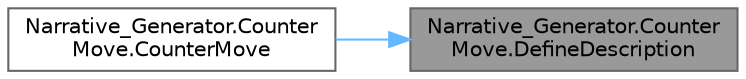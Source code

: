 digraph "Narrative_Generator.CounterMove.DefineDescription"
{
 // LATEX_PDF_SIZE
  bgcolor="transparent";
  edge [fontname=Helvetica,fontsize=10,labelfontname=Helvetica,labelfontsize=10];
  node [fontname=Helvetica,fontsize=10,shape=box,height=0.2,width=0.4];
  rankdir="RL";
  Node1 [label="Narrative_Generator.Counter\lMove.DefineDescription",height=0.2,width=0.4,color="gray40", fillcolor="grey60", style="filled", fontcolor="black",tooltip="A method that creates a description of the action."];
  Node1 -> Node2 [dir="back",color="steelblue1",style="solid"];
  Node2 [label="Narrative_Generator.Counter\lMove.CounterMove",height=0.2,width=0.4,color="grey40", fillcolor="white", style="filled",URL="$class_narrative___generator_1_1_counter_move.html#a94b9009347c1dcff54cf7d2dbf06ed46",tooltip="A constructor based only on the state of the story world."];
}
